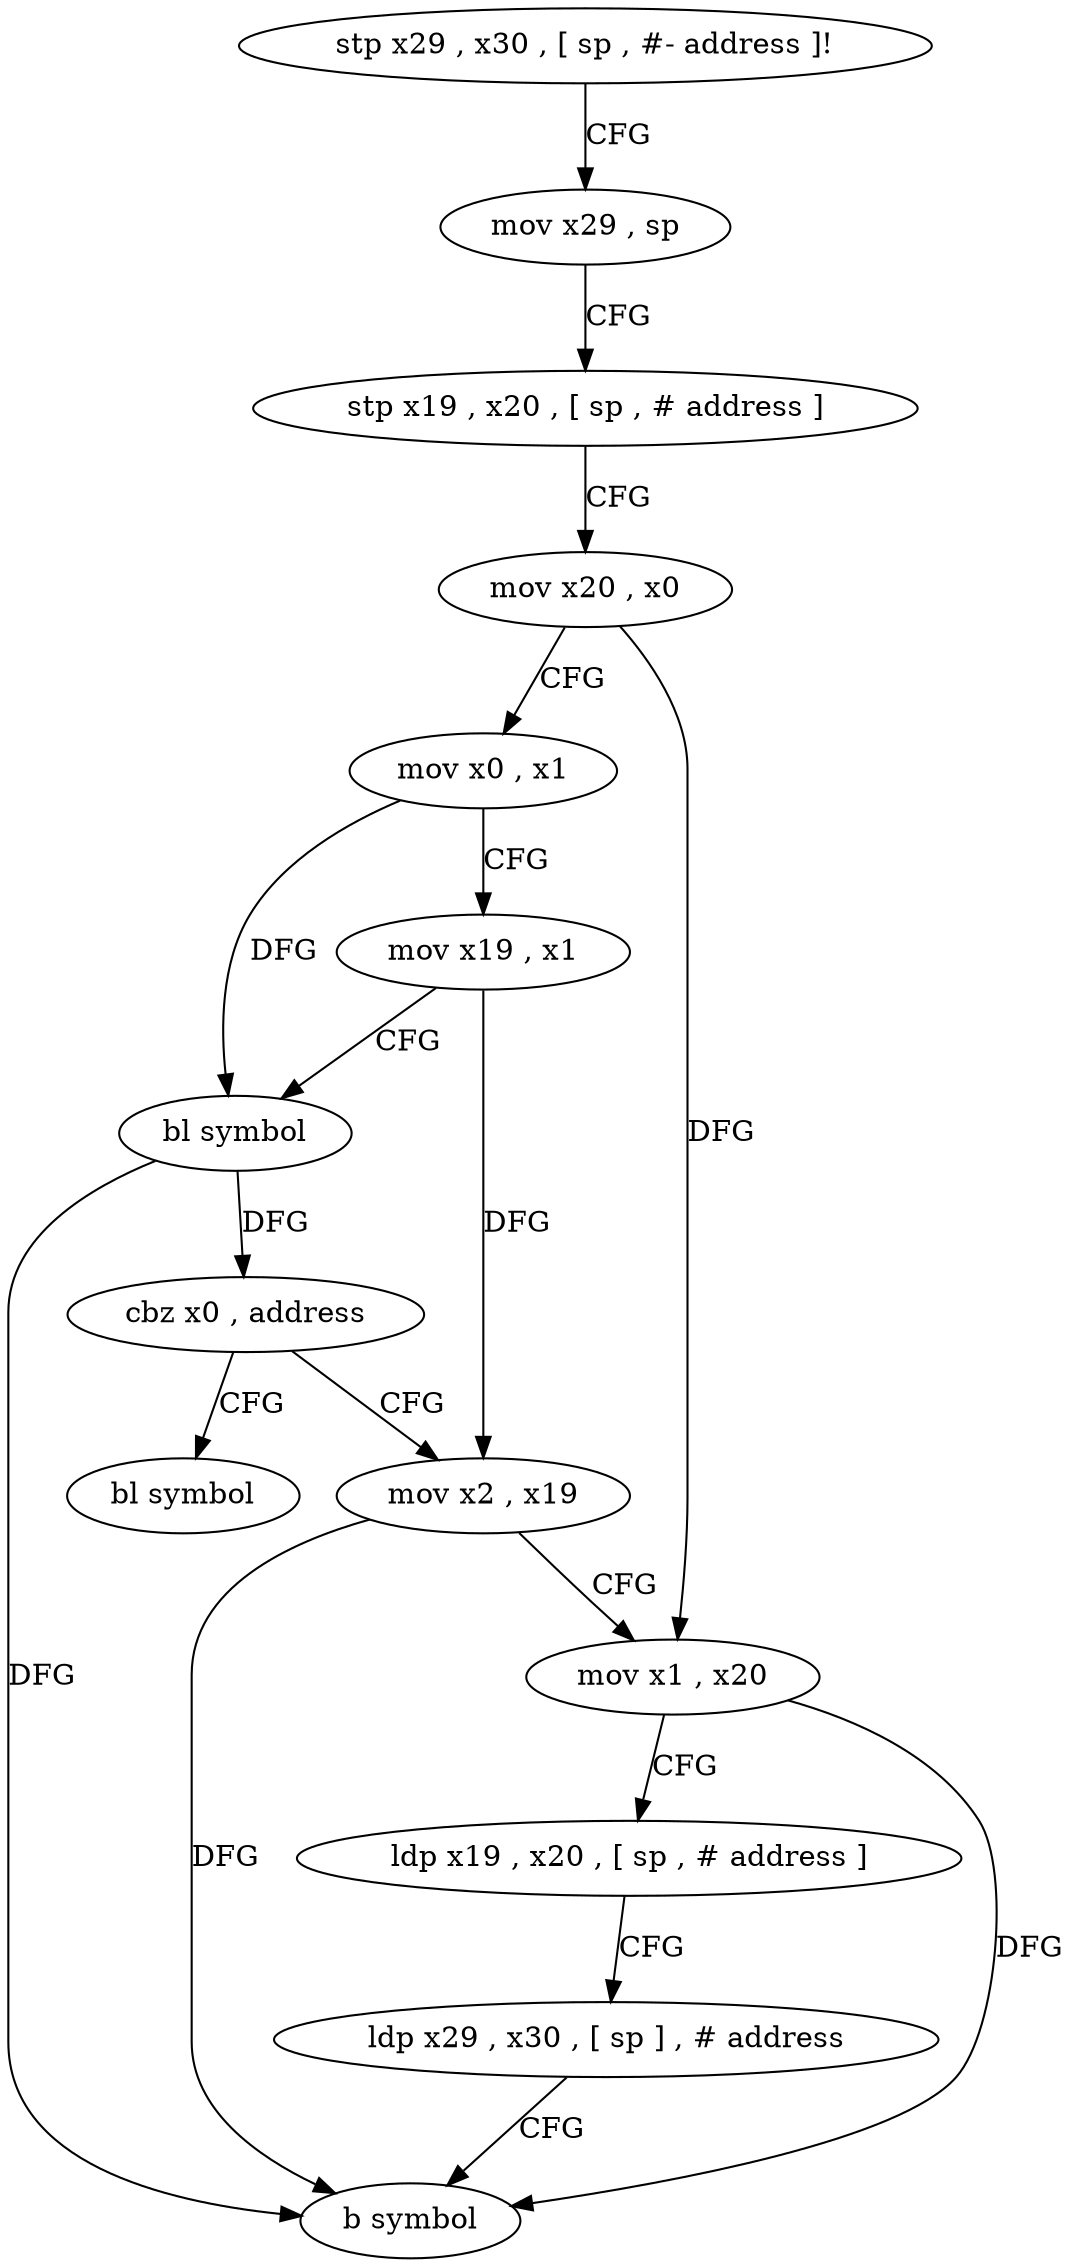 digraph "func" {
"4374912" [label = "stp x29 , x30 , [ sp , #- address ]!" ]
"4374916" [label = "mov x29 , sp" ]
"4374920" [label = "stp x19 , x20 , [ sp , # address ]" ]
"4374924" [label = "mov x20 , x0" ]
"4374928" [label = "mov x0 , x1" ]
"4374932" [label = "mov x19 , x1" ]
"4374936" [label = "bl symbol" ]
"4374940" [label = "cbz x0 , address" ]
"4374964" [label = "bl symbol" ]
"4374944" [label = "mov x2 , x19" ]
"4374948" [label = "mov x1 , x20" ]
"4374952" [label = "ldp x19 , x20 , [ sp , # address ]" ]
"4374956" [label = "ldp x29 , x30 , [ sp ] , # address" ]
"4374960" [label = "b symbol" ]
"4374912" -> "4374916" [ label = "CFG" ]
"4374916" -> "4374920" [ label = "CFG" ]
"4374920" -> "4374924" [ label = "CFG" ]
"4374924" -> "4374928" [ label = "CFG" ]
"4374924" -> "4374948" [ label = "DFG" ]
"4374928" -> "4374932" [ label = "CFG" ]
"4374928" -> "4374936" [ label = "DFG" ]
"4374932" -> "4374936" [ label = "CFG" ]
"4374932" -> "4374944" [ label = "DFG" ]
"4374936" -> "4374940" [ label = "DFG" ]
"4374936" -> "4374960" [ label = "DFG" ]
"4374940" -> "4374964" [ label = "CFG" ]
"4374940" -> "4374944" [ label = "CFG" ]
"4374944" -> "4374948" [ label = "CFG" ]
"4374944" -> "4374960" [ label = "DFG" ]
"4374948" -> "4374952" [ label = "CFG" ]
"4374948" -> "4374960" [ label = "DFG" ]
"4374952" -> "4374956" [ label = "CFG" ]
"4374956" -> "4374960" [ label = "CFG" ]
}
